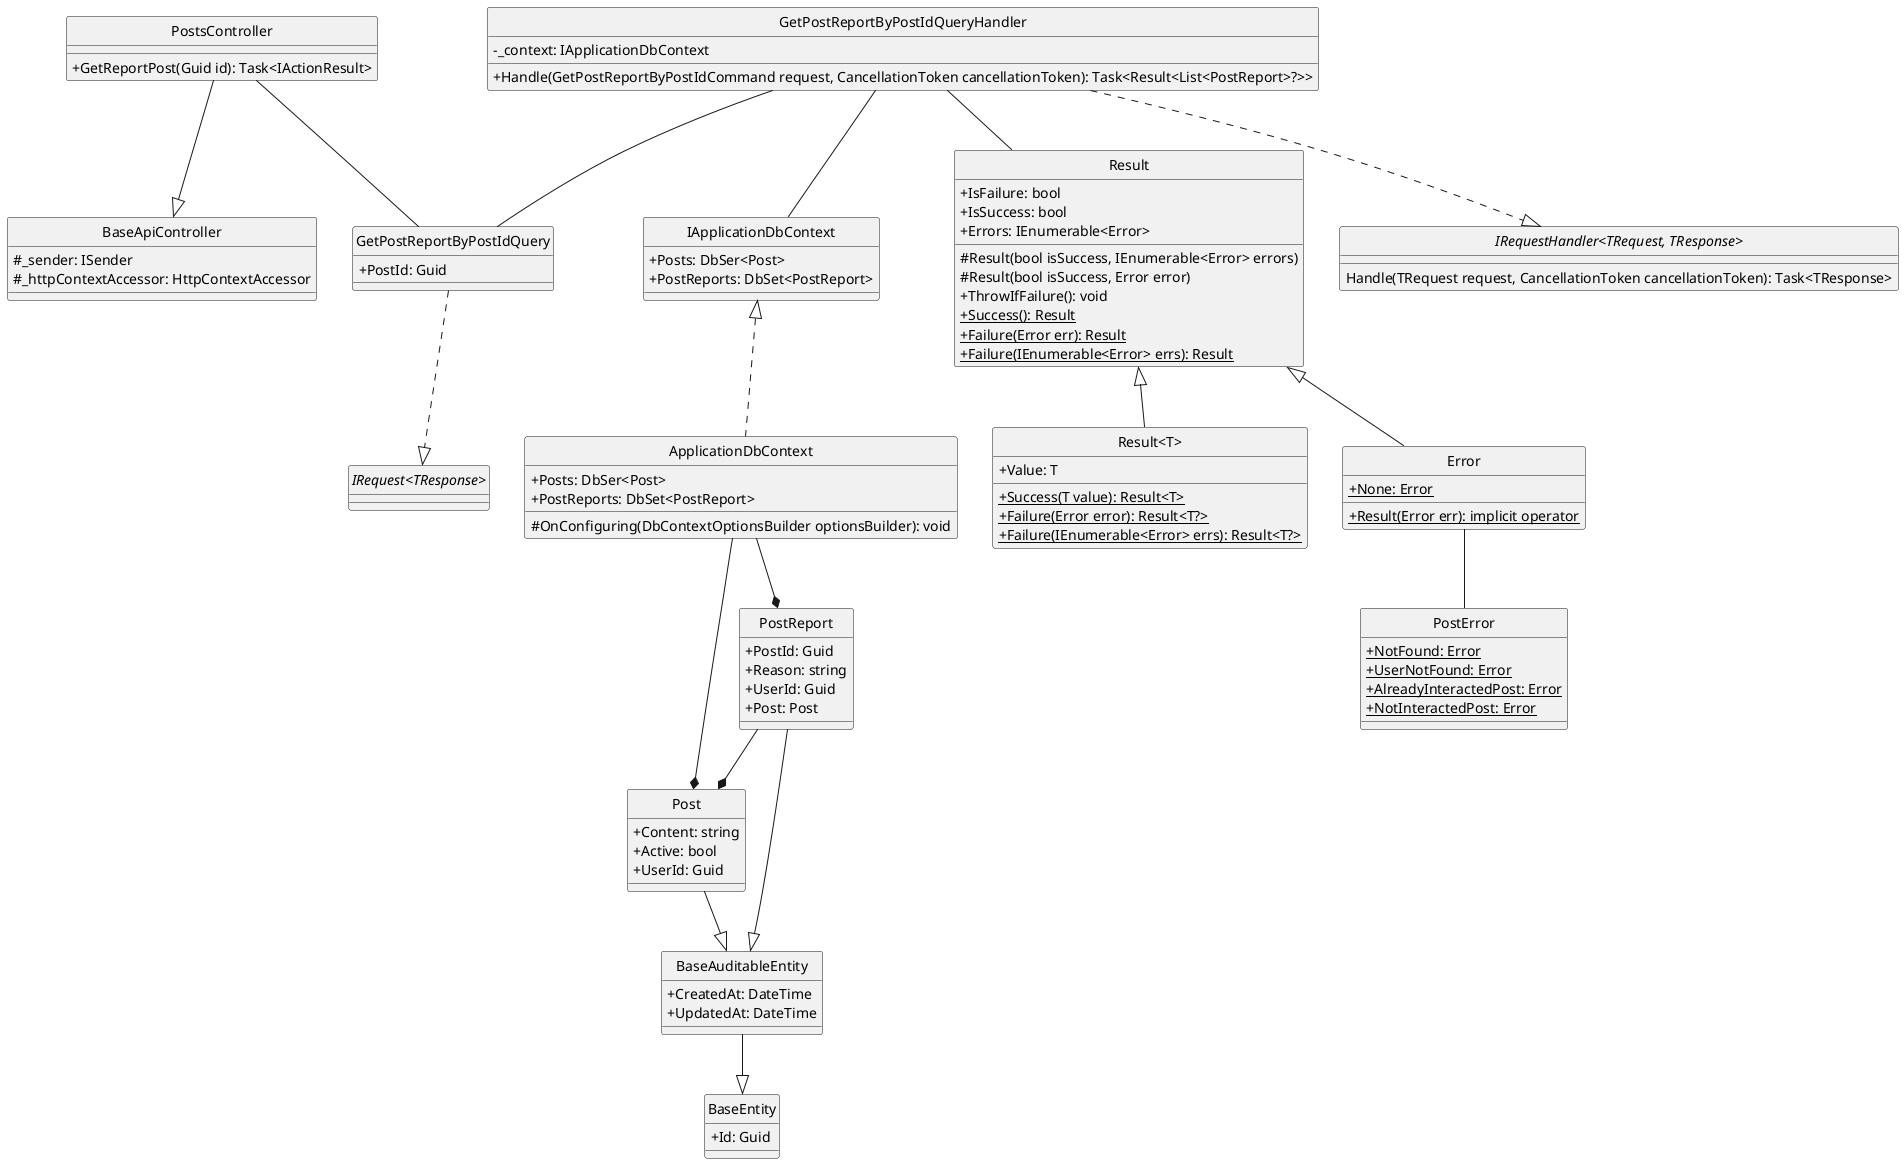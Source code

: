 @startuml getReportPostByPostId
hide circle
skinparam classAttributeIconSize 0

class BaseApiController {
    #_sender: ISender
    #_httpContextAccessor: HttpContextAccessor
}

class PostsController {
    +GetReportPost(Guid id): Task<IActionResult>
}

class GetPostReportByPostIdQuery {
    +PostId: Guid
}

class GetPostReportByPostIdQueryHandler {
    -_context: IApplicationDbContext
    +Handle(GetPostReportByPostIdCommand request, CancellationToken cancellationToken): Task<Result<List<PostReport>?>> 
}

class IApplicationDbContext {
    +Posts: DbSer<Post> 
    +PostReports: DbSet<PostReport>
}

class ApplicationDbContext {
    +Posts: DbSer<Post> 
    +PostReports: DbSet<PostReport>
    #OnConfiguring(DbContextOptionsBuilder optionsBuilder): void
}

class Result {
    +IsFailure: bool
    +IsSuccess: bool
    +Errors: IEnumerable<Error>
    #Result(bool isSuccess, IEnumerable<Error> errors)
    #Result(bool isSuccess, Error error)
    +ThrowIfFailure(): void
    +{static} Success(): Result
    +{static} Failure(Error err): Result
    +{static} Failure(IEnumerable<Error> errs): Result
}

class "Result<T>" {
    +Value: T
    +{static} Success(T value): Result<T>
    +{static} Failure(Error error): Result<T?>
    +{static} Failure(IEnumerable<Error> errs): Result<T?>
}

class Error {
    +{static} None: Error 
    +{static} Result(Error err): implicit operator
}

class PostError {
    +{static} NotFound: Error
    +{static} UserNotFound: Error
    +{static} AlreadyInteractedPost: Error
    +{static} NotInteractedPost: Error
}

class BaseEntity {
    +Id: Guid 
}

class BaseAuditableEntity{
    +CreatedAt: DateTime
    +UpdatedAt: DateTime 
}

class Post {
    +Content: string
    +Active: bool
    +UserId: Guid
}

class PostReport {
    +PostId: Guid 
    +Reason: string 
    +UserId: Guid 
    +Post: Post
} 

interface "IRequest<TResponse>"
interface "IRequestHandler<TRequest, TResponse>"{
    Handle(TRequest request, CancellationToken cancellationToken): Task<TResponse>
}

'==== Get Post Report By Post Id ====
'API Layer
PostsController --|> BaseApiController
PostsController -- GetPostReportByPostIdQuery
'Application Layer
GetPostReportByPostIdQuery ..|> "IRequest<TResponse>"
GetPostReportByPostIdQueryHandler ..|> "IRequestHandler<TRequest, TResponse>"
GetPostReportByPostIdQueryHandler -- GetPostReportByPostIdQuery
GetPostReportByPostIdQueryHandler -- Result
GetPostReportByPostIdQueryHandler -- IApplicationDbContext
'Domain Layer
Result <|-- Error
Result <|-- "Result<T>"
Error -- PostError
PostReport --|> BaseAuditableEntity
Post --|> BaseAuditableEntity
BaseAuditableEntity --|> BaseEntity
PostReport --* Post
'Infrastructure Layer
IApplicationDbContext <|.. ApplicationDbContext
ApplicationDbContext --* Post
ApplicationDbContext --* PostReport
@enduml